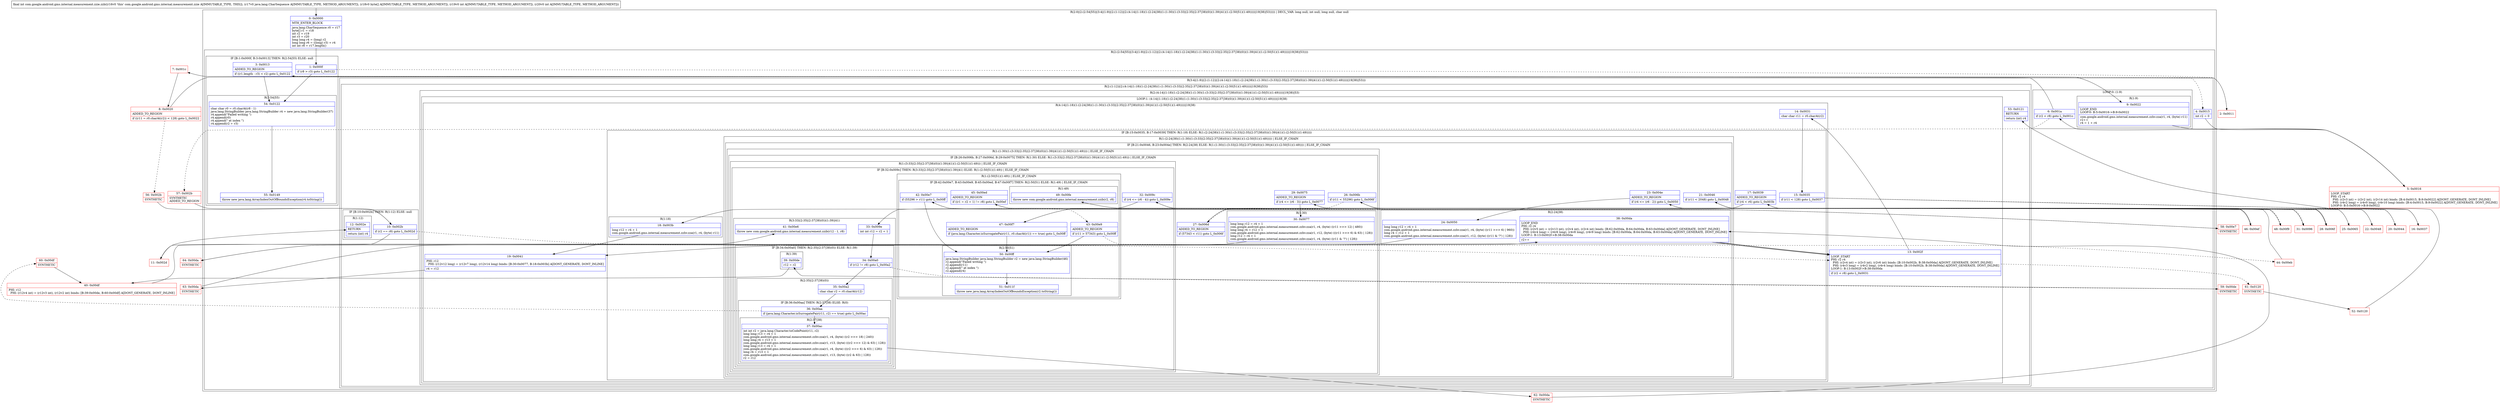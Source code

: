 digraph "CFG forcom.google.android.gms.internal.measurement.zzie.zzb(Ljava\/lang\/CharSequence;[BII)I" {
subgraph cluster_Region_1393005259 {
label = "R(2:0|(2:(2:54|55)|(3:4|(1:9)|(2:(1:12)|(2:(4:14|(1:18)(1:(2:24|38)(1:(1:30)(1:(3:33|(2:35|(2:37|38)(0))(1:39)|41)(1:(2:50|51)(1:49)))))|19|38)|53))))) | DECL_VAR: long null, int null, long null, char null\l";
node [shape=record,color=blue];
Node_0 [shape=record,label="{0\:\ 0x0000|MTH_ENTER_BLOCK\l|java.lang.CharSequence r0 = r17\lbyte[] r1 = r18\lint r2 = r19\lint r3 = r20\llong long r4 = (long) r2\llong long r6 = ((long) r3) + r4\lint int r8 = r17.length()\l}"];
subgraph cluster_Region_1023560977 {
label = "R(2:(2:54|55)|(3:4|(1:9)|(2:(1:12)|(2:(4:14|(1:18)(1:(2:24|38)(1:(1:30)(1:(3:33|(2:35|(2:37|38)(0))(1:39)|41)(1:(2:50|51)(1:49)))))|19|38)|53))))";
node [shape=record,color=blue];
subgraph cluster_IfRegion_1019439922 {
label = "IF [B:1:0x000f, B:3:0x0013] THEN: R(2:54|55) ELSE: null";
node [shape=record,color=blue];
Node_1 [shape=record,label="{1\:\ 0x000f|if (r8 \> r3) goto L_0x0122\l}"];
Node_3 [shape=record,label="{3\:\ 0x0013|ADDED_TO_REGION\l|if ((r1.length \- r3) \< r2) goto L_0x0122\l}"];
subgraph cluster_Region_974077627 {
label = "R(2:54|55)";
node [shape=record,color=blue];
Node_54 [shape=record,label="{54\:\ 0x0122|char char r0 = r0.charAt(r8 \- 1)\ljava.lang.StringBuilder java.lang.StringBuilder r4 = new java.lang.StringBuilder(37)\lr4.append(\"Failed writing \")\lr4.append(r0)\lr4.append(\" at index \")\lr4.append(r2 + r3)\l}"];
Node_55 [shape=record,label="{55\:\ 0x0149|throw new java.lang.ArrayIndexOutOfBoundsException(r4.toString())\l}"];
}
}
subgraph cluster_Region_981507021 {
label = "R(3:4|(1:9)|(2:(1:12)|(2:(4:14|(1:18)(1:(2:24|38)(1:(1:30)(1:(3:33|(2:35|(2:37|38)(0))(1:39)|41)(1:(2:50|51)(1:49)))))|19|38)|53)))";
node [shape=record,color=blue];
Node_4 [shape=record,label="{4\:\ 0x0015|int r2 = 0\l}"];
subgraph cluster_LoopRegion_603193908 {
label = "LOOP:0: (1:9)";
node [shape=record,color=blue];
Node_6 [shape=record,label="{6\:\ 0x001a|if (r2 \< r8) goto L_0x001c\l}"];
subgraph cluster_Region_1283446146 {
label = "R(1:9)";
node [shape=record,color=blue];
Node_9 [shape=record,label="{9\:\ 0x0022|LOOP_END\lLOOP:0: B:5:0x0016\-\>B:9:0x0022\l|com.google.android.gms.internal.measurement.zzhv.zza(r1, r4, (byte) r11)\lr2++\lr4 = 1 + r4\l}"];
}
}
subgraph cluster_Region_30967355 {
label = "R(2:(1:12)|(2:(4:14|(1:18)(1:(2:24|38)(1:(1:30)(1:(3:33|(2:35|(2:37|38)(0))(1:39)|41)(1:(2:50|51)(1:49)))))|19|38)|53))";
node [shape=record,color=blue];
subgraph cluster_IfRegion_728531204 {
label = "IF [B:10:0x002b] THEN: R(1:12) ELSE: null";
node [shape=record,color=blue];
Node_10 [shape=record,label="{10\:\ 0x002b|if (r2 == r8) goto L_0x002d\l}"];
subgraph cluster_Region_1515228992 {
label = "R(1:12)";
node [shape=record,color=blue];
Node_12 [shape=record,label="{12\:\ 0x002e|RETURN\l|return (int) r4\l}"];
}
}
subgraph cluster_Region_1074964154 {
label = "R(2:(4:14|(1:18)(1:(2:24|38)(1:(1:30)(1:(3:33|(2:35|(2:37|38)(0))(1:39)|41)(1:(2:50|51)(1:49)))))|19|38)|53)";
node [shape=record,color=blue];
subgraph cluster_LoopRegion_1887924802 {
label = "LOOP:1: (4:14|(1:18)(1:(2:24|38)(1:(1:30)(1:(3:33|(2:35|(2:37|38)(0))(1:39)|41)(1:(2:50|51)(1:49)))))|19|38)";
node [shape=record,color=blue];
Node_13 [shape=record,label="{13\:\ 0x002f|LOOP_START\lPHI: r2 r4 \l  PHI: (r2v4 int) = (r2v3 int), (r2v6 int) binds: [B:10:0x002b, B:38:0x00da] A[DONT_GENERATE, DONT_INLINE]\l  PHI: (r4v3 long) = (r4v2 long), (r4v4 long) binds: [B:10:0x002b, B:38:0x00da] A[DONT_GENERATE, DONT_INLINE]\lLOOP:1: B:13:0x002f\-\>B:38:0x00da\l|if (r2 \< r8) goto L_0x0031\l}"];
subgraph cluster_Region_1679986125 {
label = "R(4:14|(1:18)(1:(2:24|38)(1:(1:30)(1:(3:33|(2:35|(2:37|38)(0))(1:39)|41)(1:(2:50|51)(1:49)))))|19|38)";
node [shape=record,color=blue];
Node_14 [shape=record,label="{14\:\ 0x0031|char char r11 = r0.charAt(r2)\l}"];
subgraph cluster_IfRegion_174928237 {
label = "IF [B:15:0x0035, B:17:0x0039] THEN: R(1:18) ELSE: R(1:(2:24|38)(1:(1:30)(1:(3:33|(2:35|(2:37|38)(0))(1:39)|41)(1:(2:50|51)(1:49)))))";
node [shape=record,color=blue];
Node_15 [shape=record,label="{15\:\ 0x0035|if (r11 \< 128) goto L_0x0037\l}"];
Node_17 [shape=record,label="{17\:\ 0x0039|ADDED_TO_REGION\l|if (r4 \< r6) goto L_0x003b\l}"];
subgraph cluster_Region_2110156213 {
label = "R(1:18)";
node [shape=record,color=blue];
Node_18 [shape=record,label="{18\:\ 0x003b|long r12 = r4 + 1\lcom.google.android.gms.internal.measurement.zzhv.zza(r1, r4, (byte) r11)\l}"];
}
subgraph cluster_Region_1876365676 {
label = "R(1:(2:24|38)(1:(1:30)(1:(3:33|(2:35|(2:37|38)(0))(1:39)|41)(1:(2:50|51)(1:49))))) | ELSE_IF_CHAIN\l";
node [shape=record,color=blue];
subgraph cluster_IfRegion_2062442457 {
label = "IF [B:21:0x0046, B:23:0x004e] THEN: R(2:24|38) ELSE: R(1:(1:30)(1:(3:33|(2:35|(2:37|38)(0))(1:39)|41)(1:(2:50|51)(1:49)))) | ELSE_IF_CHAIN\l";
node [shape=record,color=blue];
Node_21 [shape=record,label="{21\:\ 0x0046|if (r11 \< 2048) goto L_0x0048\l}"];
Node_23 [shape=record,label="{23\:\ 0x004e|ADDED_TO_REGION\l|if (r4 \<= (r6 \- 2)) goto L_0x0050\l}"];
subgraph cluster_Region_1372861669 {
label = "R(2:24|38)";
node [shape=record,color=blue];
Node_24 [shape=record,label="{24\:\ 0x0050|long long r12 = r4 + 1\lcom.google.android.gms.internal.measurement.zzhv.zza(r1, r4, (byte) ((r11 \>\>\> 6) \| 960))\llong r4 = r12 + 1\lcom.google.android.gms.internal.measurement.zzhv.zza(r1, r12, (byte) ((r11 & '?') \| 128))\l}"];
Node_38 [shape=record,label="{38\:\ 0x00da|LOOP_END\lPHI: r2 r4 \l  PHI: (r2v5 int) = (r2v13 int), (r2v4 int), (r2v4 int) binds: [B:62:0x00da, B:64:0x00da, B:63:0x00da] A[DONT_GENERATE, DONT_INLINE]\l  PHI: (r4v4 long) = (r4v6 long), (r4v8 long), (r4v9 long) binds: [B:62:0x00da, B:64:0x00da, B:63:0x00da] A[DONT_GENERATE, DONT_INLINE]\lLOOP:1: B:13:0x002f\-\>B:38:0x00da\l|r2++\l}"];
}
subgraph cluster_Region_721136627 {
label = "R(1:(1:30)(1:(3:33|(2:35|(2:37|38)(0))(1:39)|41)(1:(2:50|51)(1:49)))) | ELSE_IF_CHAIN\l";
node [shape=record,color=blue];
subgraph cluster_IfRegion_1178844797 {
label = "IF [B:26:0x006b, B:27:0x006d, B:29:0x0075] THEN: R(1:30) ELSE: R(1:(3:33|(2:35|(2:37|38)(0))(1:39)|41)(1:(2:50|51)(1:49))) | ELSE_IF_CHAIN\l";
node [shape=record,color=blue];
Node_26 [shape=record,label="{26\:\ 0x006b|if (r11 \< 55296) goto L_0x006f\l}"];
Node_27 [shape=record,label="{27\:\ 0x006d|ADDED_TO_REGION\l|if (57343 \< r11) goto L_0x006f\l}"];
Node_29 [shape=record,label="{29\:\ 0x0075|ADDED_TO_REGION\l|if (r4 \<= (r6 \- 3)) goto L_0x0077\l}"];
subgraph cluster_Region_1995005718 {
label = "R(1:30)";
node [shape=record,color=blue];
Node_30 [shape=record,label="{30\:\ 0x0077|long long r12 = r4 + 1\lcom.google.android.gms.internal.measurement.zzhv.zza(r1, r4, (byte) ((r11 \>\>\> 12) \| 480))\llong long r4 = r12 + 1\lcom.google.android.gms.internal.measurement.zzhv.zza(r1, r12, (byte) (((r11 \>\>\> 6) & 63) \| 128))\llong r12 = r4 + 1\lcom.google.android.gms.internal.measurement.zzhv.zza(r1, r4, (byte) ((r11 & '?') \| 128))\l}"];
}
subgraph cluster_Region_1955535715 {
label = "R(1:(3:33|(2:35|(2:37|38)(0))(1:39)|41)(1:(2:50|51)(1:49))) | ELSE_IF_CHAIN\l";
node [shape=record,color=blue];
subgraph cluster_IfRegion_1081193742 {
label = "IF [B:32:0x009c] THEN: R(3:33|(2:35|(2:37|38)(0))(1:39)|41) ELSE: R(1:(2:50|51)(1:49)) | ELSE_IF_CHAIN\l";
node [shape=record,color=blue];
Node_32 [shape=record,label="{32\:\ 0x009c|if (r4 \<= (r6 \- 4)) goto L_0x009e\l}"];
subgraph cluster_Region_1056256189 {
label = "R(3:33|(2:35|(2:37|38)(0))(1:39)|41)";
node [shape=record,color=blue];
Node_33 [shape=record,label="{33\:\ 0x009e|int int r12 = r2 + 1\l}"];
subgraph cluster_IfRegion_1033072793 {
label = "IF [B:34:0x00a0] THEN: R(2:35|(2:37|38)(0)) ELSE: R(1:39)";
node [shape=record,color=blue];
Node_34 [shape=record,label="{34\:\ 0x00a0|if (r12 != r8) goto L_0x00a2\l}"];
subgraph cluster_Region_268710273 {
label = "R(2:35|(2:37|38)(0))";
node [shape=record,color=blue];
Node_35 [shape=record,label="{35\:\ 0x00a2|char char r2 = r0.charAt(r12)\l}"];
subgraph cluster_IfRegion_190220383 {
label = "IF [B:36:0x00aa] THEN: R(2:37|38) ELSE: R(0)";
node [shape=record,color=blue];
Node_36 [shape=record,label="{36\:\ 0x00aa|if (java.lang.Character.isSurrogatePair(r11, r2) == true) goto L_0x00ac\l}"];
subgraph cluster_Region_1149785996 {
label = "R(2:37|38)";
node [shape=record,color=blue];
Node_37 [shape=record,label="{37\:\ 0x00ac|int int r2 = java.lang.Character.toCodePoint(r11, r2)\llong long r13 = r4 + 1\lcom.google.android.gms.internal.measurement.zzhv.zza(r1, r4, (byte) ((r2 \>\>\> 18) \| 240))\llong long r4 = r13 + 1\lcom.google.android.gms.internal.measurement.zzhv.zza(r1, r13, (byte) (((r2 \>\>\> 12) & 63) \| 128))\llong long r13 = r4 + 1\lcom.google.android.gms.internal.measurement.zzhv.zza(r1, r4, (byte) (((r2 \>\>\> 6) & 63) \| 128))\llong r4 = r13 + 1\lcom.google.android.gms.internal.measurement.zzhv.zza(r1, r13, (byte) ((r2 & 63) \| 128))\lr2 = r12\l}"];
Node_38 [shape=record,label="{38\:\ 0x00da|LOOP_END\lPHI: r2 r4 \l  PHI: (r2v5 int) = (r2v13 int), (r2v4 int), (r2v4 int) binds: [B:62:0x00da, B:64:0x00da, B:63:0x00da] A[DONT_GENERATE, DONT_INLINE]\l  PHI: (r4v4 long) = (r4v6 long), (r4v8 long), (r4v9 long) binds: [B:62:0x00da, B:64:0x00da, B:63:0x00da] A[DONT_GENERATE, DONT_INLINE]\lLOOP:1: B:13:0x002f\-\>B:38:0x00da\l|r2++\l}"];
}
subgraph cluster_Region_570250302 {
label = "R(0)";
node [shape=record,color=blue];
}
}
}
subgraph cluster_Region_472982460 {
label = "R(1:39)";
node [shape=record,color=blue];
Node_39 [shape=record,label="{39\:\ 0x00de|r12 = r2\l}"];
}
}
Node_41 [shape=record,label="{41\:\ 0x00e6|throw new com.google.android.gms.internal.measurement.zzib(r12 \- 1, r8)\l}"];
}
subgraph cluster_Region_1987472668 {
label = "R(1:(2:50|51)(1:49)) | ELSE_IF_CHAIN\l";
node [shape=record,color=blue];
subgraph cluster_IfRegion_2138728576 {
label = "IF [B:42:0x00e7, B:43:0x00e9, B:45:0x00ed, B:47:0x00f7] THEN: R(2:50|51) ELSE: R(1:49) | ELSE_IF_CHAIN\l";
node [shape=record,color=blue];
Node_42 [shape=record,label="{42\:\ 0x00e7|if (55296 \> r11) goto L_0x00ff\l}"];
Node_43 [shape=record,label="{43\:\ 0x00e9|ADDED_TO_REGION\l|if (r11 \> 57343) goto L_0x00ff\l}"];
Node_45 [shape=record,label="{45\:\ 0x00ed|ADDED_TO_REGION\l|if ((r1 = r2 + 1) != r8) goto L_0x00ef\l}"];
Node_47 [shape=record,label="{47\:\ 0x00f7|ADDED_TO_REGION\l|if (java.lang.Character.isSurrogatePair(r11, r0.charAt(r1)) == true) goto L_0x00ff\l}"];
subgraph cluster_Region_228070177 {
label = "R(2:50|51)";
node [shape=record,color=blue];
Node_50 [shape=record,label="{50\:\ 0x00ff|java.lang.StringBuilder java.lang.StringBuilder r2 = new java.lang.StringBuilder(46)\lr2.append(\"Failed writing \")\lr2.append(r11)\lr2.append(\" at index \")\lr2.append(r4)\l}"];
Node_51 [shape=record,label="{51\:\ 0x011f|throw new java.lang.ArrayIndexOutOfBoundsException(r2.toString())\l}"];
}
subgraph cluster_Region_1902043846 {
label = "R(1:49)";
node [shape=record,color=blue];
Node_49 [shape=record,label="{49\:\ 0x00fe|throw new com.google.android.gms.internal.measurement.zzib(r2, r8)\l}"];
}
}
}
}
}
}
}
}
}
}
Node_19 [shape=record,label="{19\:\ 0x0041|PHI: r12 \l  PHI: (r12v12 long) = (r12v7 long), (r12v14 long) binds: [B:30:0x0077, B:18:0x003b] A[DONT_GENERATE, DONT_INLINE]\l|r4 = r12\l}"];
Node_38 [shape=record,label="{38\:\ 0x00da|LOOP_END\lPHI: r2 r4 \l  PHI: (r2v5 int) = (r2v13 int), (r2v4 int), (r2v4 int) binds: [B:62:0x00da, B:64:0x00da, B:63:0x00da] A[DONT_GENERATE, DONT_INLINE]\l  PHI: (r4v4 long) = (r4v6 long), (r4v8 long), (r4v9 long) binds: [B:62:0x00da, B:64:0x00da, B:63:0x00da] A[DONT_GENERATE, DONT_INLINE]\lLOOP:1: B:13:0x002f\-\>B:38:0x00da\l|r2++\l}"];
}
}
Node_53 [shape=record,label="{53\:\ 0x0121|RETURN\l|return (int) r4\l}"];
}
}
}
}
}
Node_2 [shape=record,color=red,label="{2\:\ 0x0011}"];
Node_5 [shape=record,color=red,label="{5\:\ 0x0016|LOOP_START\lPHI: r2 r4 \l  PHI: (r2v3 int) = (r2v2 int), (r2v14 int) binds: [B:4:0x0015, B:9:0x0022] A[DONT_GENERATE, DONT_INLINE]\l  PHI: (r4v2 long) = (r4v0 long), (r4v10 long) binds: [B:4:0x0015, B:9:0x0022] A[DONT_GENERATE, DONT_INLINE]\lLOOP:0: B:5:0x0016\-\>B:9:0x0022\l}"];
Node_7 [shape=record,color=red,label="{7\:\ 0x001c}"];
Node_8 [shape=record,color=red,label="{8\:\ 0x0020|ADDED_TO_REGION\l|if ((r11 = r0.charAt(r2)) \< 128) goto L_0x0022\l}"];
Node_11 [shape=record,color=red,label="{11\:\ 0x002d}"];
Node_16 [shape=record,color=red,label="{16\:\ 0x0037}"];
Node_20 [shape=record,color=red,label="{20\:\ 0x0044}"];
Node_22 [shape=record,color=red,label="{22\:\ 0x0048}"];
Node_25 [shape=record,color=red,label="{25\:\ 0x0065}"];
Node_28 [shape=record,color=red,label="{28\:\ 0x006f}"];
Node_31 [shape=record,color=red,label="{31\:\ 0x0096}"];
Node_40 [shape=record,color=red,label="{40\:\ 0x00df|PHI: r12 \l  PHI: (r12v4 int) = (r12v3 int), (r12v2 int) binds: [B:39:0x00de, B:60:0x00df] A[DONT_GENERATE, DONT_INLINE]\l}"];
Node_44 [shape=record,color=red,label="{44\:\ 0x00eb}"];
Node_46 [shape=record,color=red,label="{46\:\ 0x00ef}"];
Node_48 [shape=record,color=red,label="{48\:\ 0x00f9}"];
Node_52 [shape=record,color=red,label="{52\:\ 0x0120}"];
Node_56 [shape=record,color=red,label="{56\:\ 0x002b|SYNTHETIC\l}"];
Node_57 [shape=record,color=red,label="{57\:\ 0x002b|SYNTHETIC\lADDED_TO_REGION\l}"];
Node_58 [shape=record,color=red,label="{58\:\ 0x00e7|SYNTHETIC\l}"];
Node_59 [shape=record,color=red,label="{59\:\ 0x00de|SYNTHETIC\l}"];
Node_60 [shape=record,color=red,label="{60\:\ 0x00df|SYNTHETIC\l}"];
Node_61 [shape=record,color=red,label="{61\:\ 0x0120|SYNTHETIC\l}"];
Node_62 [shape=record,color=red,label="{62\:\ 0x00da|SYNTHETIC\l}"];
Node_63 [shape=record,color=red,label="{63\:\ 0x00da|SYNTHETIC\l}"];
Node_64 [shape=record,color=red,label="{64\:\ 0x00da|SYNTHETIC\l}"];
MethodNode[shape=record,label="{final int com.google.android.gms.internal.measurement.zzie.zzb((r16v0 'this' com.google.android.gms.internal.measurement.zzie A[IMMUTABLE_TYPE, THIS]), (r17v0 java.lang.CharSequence A[IMMUTABLE_TYPE, METHOD_ARGUMENT]), (r18v0 byte[] A[IMMUTABLE_TYPE, METHOD_ARGUMENT]), (r19v0 int A[IMMUTABLE_TYPE, METHOD_ARGUMENT]), (r20v0 int A[IMMUTABLE_TYPE, METHOD_ARGUMENT])) }"];
MethodNode -> Node_0;
Node_0 -> Node_1;
Node_1 -> Node_2[style=dashed];
Node_1 -> Node_54;
Node_3 -> Node_4[style=dashed];
Node_3 -> Node_54;
Node_54 -> Node_55;
Node_4 -> Node_5;
Node_6 -> Node_7;
Node_6 -> Node_57[style=dashed];
Node_9 -> Node_5;
Node_10 -> Node_11;
Node_10 -> Node_13[style=dashed];
Node_13 -> Node_14;
Node_13 -> Node_61[style=dashed];
Node_14 -> Node_15;
Node_15 -> Node_16;
Node_15 -> Node_20[style=dashed];
Node_17 -> Node_18;
Node_17 -> Node_20[style=dashed];
Node_18 -> Node_19;
Node_21 -> Node_22;
Node_21 -> Node_25[style=dashed];
Node_23 -> Node_24;
Node_23 -> Node_25[style=dashed];
Node_24 -> Node_64;
Node_38 -> Node_13;
Node_26 -> Node_27[style=dashed];
Node_26 -> Node_28;
Node_27 -> Node_28;
Node_27 -> Node_31[style=dashed];
Node_29 -> Node_30;
Node_29 -> Node_31[style=dashed];
Node_30 -> Node_19;
Node_32 -> Node_33;
Node_32 -> Node_58[style=dashed];
Node_33 -> Node_34;
Node_34 -> Node_35;
Node_34 -> Node_59[style=dashed];
Node_35 -> Node_36;
Node_36 -> Node_37;
Node_36 -> Node_60[style=dashed];
Node_37 -> Node_62;
Node_38 -> Node_13;
Node_39 -> Node_40;
Node_42 -> Node_43[style=dashed];
Node_42 -> Node_50;
Node_43 -> Node_44[style=dashed];
Node_43 -> Node_50;
Node_45 -> Node_46;
Node_45 -> Node_48[style=dashed];
Node_47 -> Node_48[style=dashed];
Node_47 -> Node_50;
Node_50 -> Node_51;
Node_19 -> Node_63;
Node_38 -> Node_13;
Node_2 -> Node_3;
Node_5 -> Node_6;
Node_7 -> Node_8;
Node_8 -> Node_9;
Node_8 -> Node_56[style=dashed];
Node_11 -> Node_12;
Node_16 -> Node_17;
Node_20 -> Node_21;
Node_22 -> Node_23;
Node_25 -> Node_26;
Node_28 -> Node_29;
Node_31 -> Node_32;
Node_40 -> Node_41;
Node_44 -> Node_45;
Node_46 -> Node_47;
Node_48 -> Node_49;
Node_52 -> Node_53;
Node_56 -> Node_10;
Node_57 -> Node_10;
Node_58 -> Node_42;
Node_59 -> Node_39;
Node_60 -> Node_40;
Node_61 -> Node_52;
Node_62 -> Node_38;
Node_63 -> Node_38;
Node_64 -> Node_38;
}

